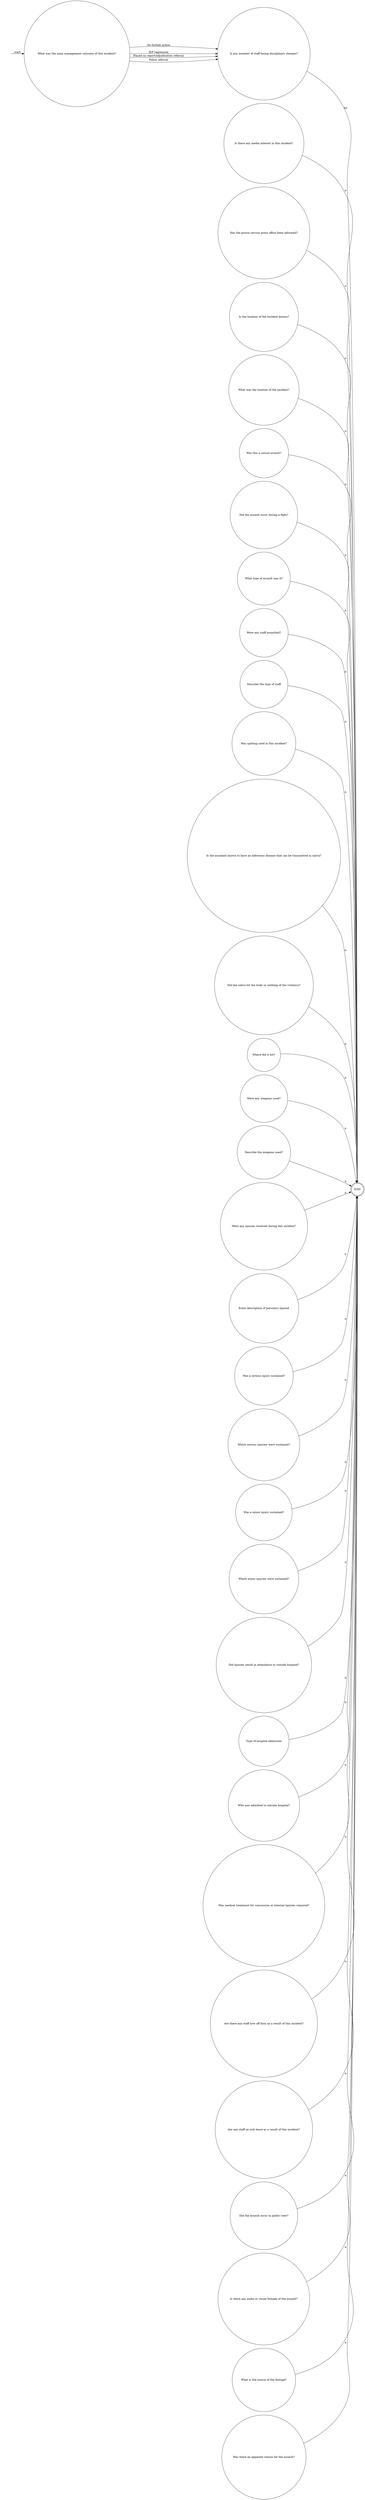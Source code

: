 digraph OLD_ASSAULT1 {  rankdir=LR;
  node [shape = circle];
  START_NODE [label="", shape=none];
  START_NODE -> 61179 [label = "start"];
  END_NODE [label="END", shape="doublecircle"];
  61179 [label = "What was the main management outcome of this incident?"];
  61179 -> 61180 [label = "No further action"];
  61179 -> 61180 [label = "IEP regression"];
  61179 -> 61180 [label = "Placed on report/adjudication referral"];
  61179 -> 61180 [label = "Police referral"];
  61180 [label = "Is any member of staff facing disciplinary charges?"];
  61180 -> END_NODE [label = "no"];
  61181 [label = "Is there any media interest in this incident?"];
  61181 -> END_NODE [label = "n"];
  61182 [label = "Has the prison service press office been informed?"];
  61182 -> END_NODE [label = "n"];
  61183 [label = "Is the location of the incident known?"];
  61183 -> END_NODE [label = "n"];
  61184 [label = "What was the location of the incident?"];
  61184 -> END_NODE [label = "n"];
  61185 [label = "Was this a sexual assault?"];
  61185 -> END_NODE [label = "n"];
  61186 [label = "Did the assault occur during a fight?"];
  61186 -> END_NODE [label = "n"];
  61187 [label = "What type of assault was it?"];
  61187 -> END_NODE [label = "n"];
  61188 [label = "Were any staff assaulted?"];
  61188 -> END_NODE [label = "n"];
  61189 [label = "Describe the type of staff"];
  61189 -> END_NODE [label = "n"];
  61190 [label = "Was spitting used in this incident?"];
  61190 -> END_NODE [label = "n"];
  61191 [label = "Is the assailant known to have an infectious disease that can be transmitted in saliva?"];
  61191 -> END_NODE [label = "n"];
  61192 [label = "Did the saliva hit the body or clothing of the victim(s)?"];
  61192 -> END_NODE [label = "n"];
  61193 [label = "Where did it hit?"];
  61193 -> END_NODE [label = "n"];
  61194 [label = "Were any weapons used?"];
  61194 -> END_NODE [label = "n"];
  61195 [label = "Describe the weapons used?"];
  61195 -> END_NODE [label = "n"];
  61196 [label = "Were any injuries received during this incident?"];
  61196 -> END_NODE [label = "n"];
  61197 [label = "Enter description of person(s) injured"];
  61197 -> END_NODE [label = "n"];
  61198 [label = "Was a serious injury sustained?"];
  61198 -> END_NODE [label = "n"];
  61200 [label = "Which serious injuries were sustained?"];
  61200 -> END_NODE [label = "n"];
  61201 [label = "Was a minor injury sustained?"];
  61201 -> END_NODE [label = "n"];
  61202 [label = "Which minor injuries were sustained?"];
  61202 -> END_NODE [label = "n"];
  61203 [label = "Did injuries result in attendance to outside hospital?"];
  61203 -> END_NODE [label = "n"];
  61204 [label = "Type of hospital admission"];
  61204 -> END_NODE [label = "n"];
  61205 [label = "Who was admitted to outside hospital?"];
  61205 -> END_NODE [label = "n"];
  61206 [label = "Was medical treatment for concussion or internal injuries required?"];
  61206 -> END_NODE [label = "n"];
  61207 [label = "Are there any staff now off duty as a result of this incident?"];
  61207 -> END_NODE [label = "n"];
  61208 [label = "Are any staff on sick leave as a result of this incident?"];
  61208 -> END_NODE [label = "n"];
  61209 [label = "Did the assault occur in public view?"];
  61209 -> END_NODE [label = "n"];
  61210 [label = "Is there any audio or visual footage of the assault?"];
  61210 -> END_NODE [label = "n"];
  61211 [label = "What is the source of the footage?"];
  61211 -> END_NODE [label = "n"];
  61212 [label = "Was there an apparent reason for the assault?"];
  61212 -> END_NODE [label = "n"];
}
